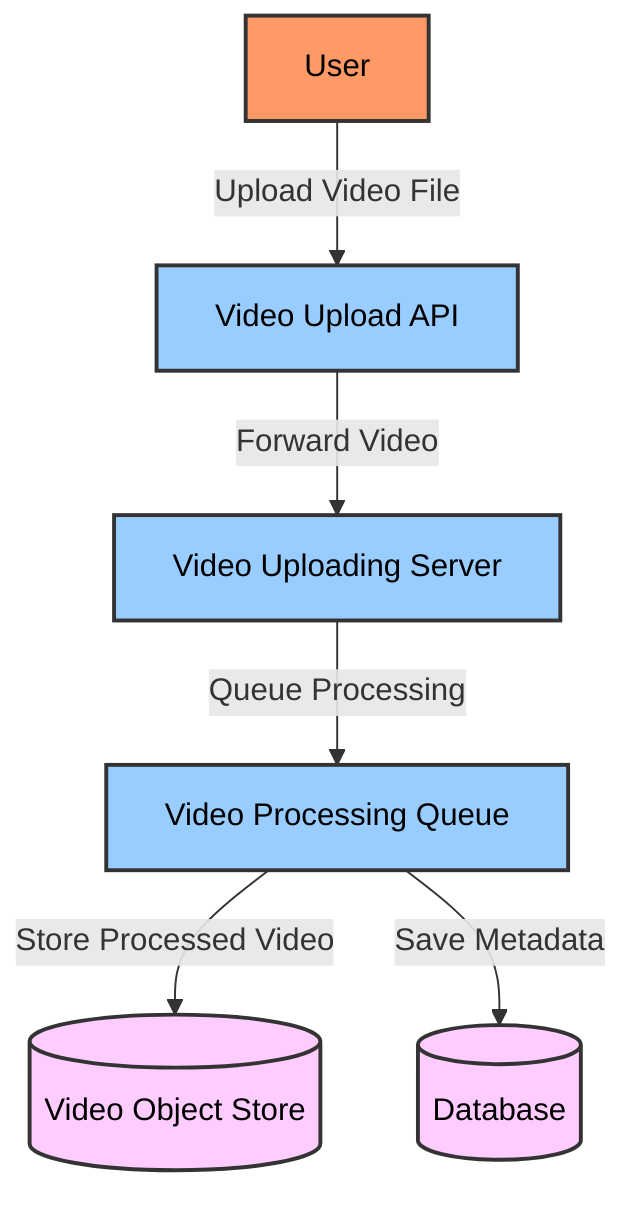 flowchart TD
    classDef external fill:#f96,stroke:#333,stroke-width:2px,color:#000
    classDef process fill:#9cf,stroke:#333,stroke-width:2px,color:#000
    classDef storage fill:#fcf,stroke:#333,stroke-width:2px,color:#000
    
    User[User]:::external
    UploadAPI[Video Upload API]:::process
    UploadServer[Video Uploading Server]:::process
    Queue[Video Processing Queue]:::process
    Store[(Video Object Store)]:::storage
    DB[(Database)]:::storage
    
    User -->|"Upload Video File"| UploadAPI
    UploadAPI -->|"Forward Video"| UploadServer
    UploadServer -->|"Queue Processing"| Queue
    Queue -->|"Store Processed Video"| Store
    Queue -->|"Save Metadata"| DB